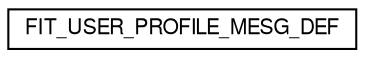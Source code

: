 digraph "Graphical Class Hierarchy"
{
  edge [fontname="FreeSans",fontsize="10",labelfontname="FreeSans",labelfontsize="10"];
  node [fontname="FreeSans",fontsize="10",shape=record];
  rankdir="LR";
  Node1 [label="FIT_USER_PROFILE_MESG_DEF",height=0.2,width=0.4,color="black", fillcolor="white", style="filled",URL="$struct_f_i_t___u_s_e_r___p_r_o_f_i_l_e___m_e_s_g___d_e_f.html"];
}
